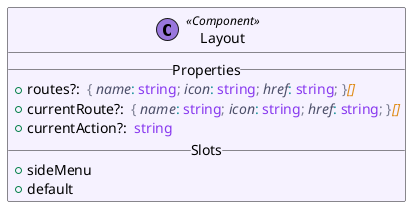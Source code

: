 @startuml
set separator ::
skinparam groupInheritance 5
skinparam defaultFontName Cantarell
skinparam packageStyle Rectangle
skinparam class {
  BackgroundColor<<Component>> #f6f2ff
  BackgroundColor<<ErrorPage>> #edd1e1
  BackgroundColor<<Layout>> #f8ffe5
  BackgroundColor<<Page>> #fff0e5
}
class "Layout" as src/lib/components/layout/Layout.svelte << (C, #9977DD) Component >> {
  __ Properties __
  +routes?: <color:#DF8E1D><i> </i></color><color:#7C7F93>{</color><color:#DF8E1D><i> </i></color><color:#4C4F69><i>name</i></color><color:#179299>:</color><color:#DF8E1D><i> </i></color><color:#8839EF>string</color><color:#7C7F93>;</color><color:#DF8E1D><i> </i></color><color:#4C4F69><i>icon</i></color><color:#179299>:</color><color:#DF8E1D><i> </i></color><color:#8839EF>string</color><color:#7C7F93>;</color><color:#DF8E1D><i> </i></color><color:#4C4F69><i>href</i></color><color:#179299>:</color><color:#DF8E1D><i> </i></color><color:#8839EF>string</color><color:#7C7F93>;</color><color:#DF8E1D><i> </i></color><color:#7C7F93>}</color><color:#DF8E1D><i>[]</i></color>
  +currentRoute?: <color:#DF8E1D><i> </i></color><color:#7C7F93>{</color><color:#DF8E1D><i> </i></color><color:#4C4F69><i>name</i></color><color:#179299>:</color><color:#DF8E1D><i> </i></color><color:#8839EF>string</color><color:#7C7F93>;</color><color:#DF8E1D><i> </i></color><color:#4C4F69><i>icon</i></color><color:#179299>:</color><color:#DF8E1D><i> </i></color><color:#8839EF>string</color><color:#7C7F93>;</color><color:#DF8E1D><i> </i></color><color:#4C4F69><i>href</i></color><color:#179299>:</color><color:#DF8E1D><i> </i></color><color:#8839EF>string</color><color:#7C7F93>;</color><color:#DF8E1D><i> </i></color><color:#7C7F93>}</color><color:#DF8E1D><i>[]</i></color>
  +currentAction?: <color:#DF8E1D><i> </i></color><color:#8839EF>string</color>
  __ Slots __
  +sideMenu
  +default
}
@enduml